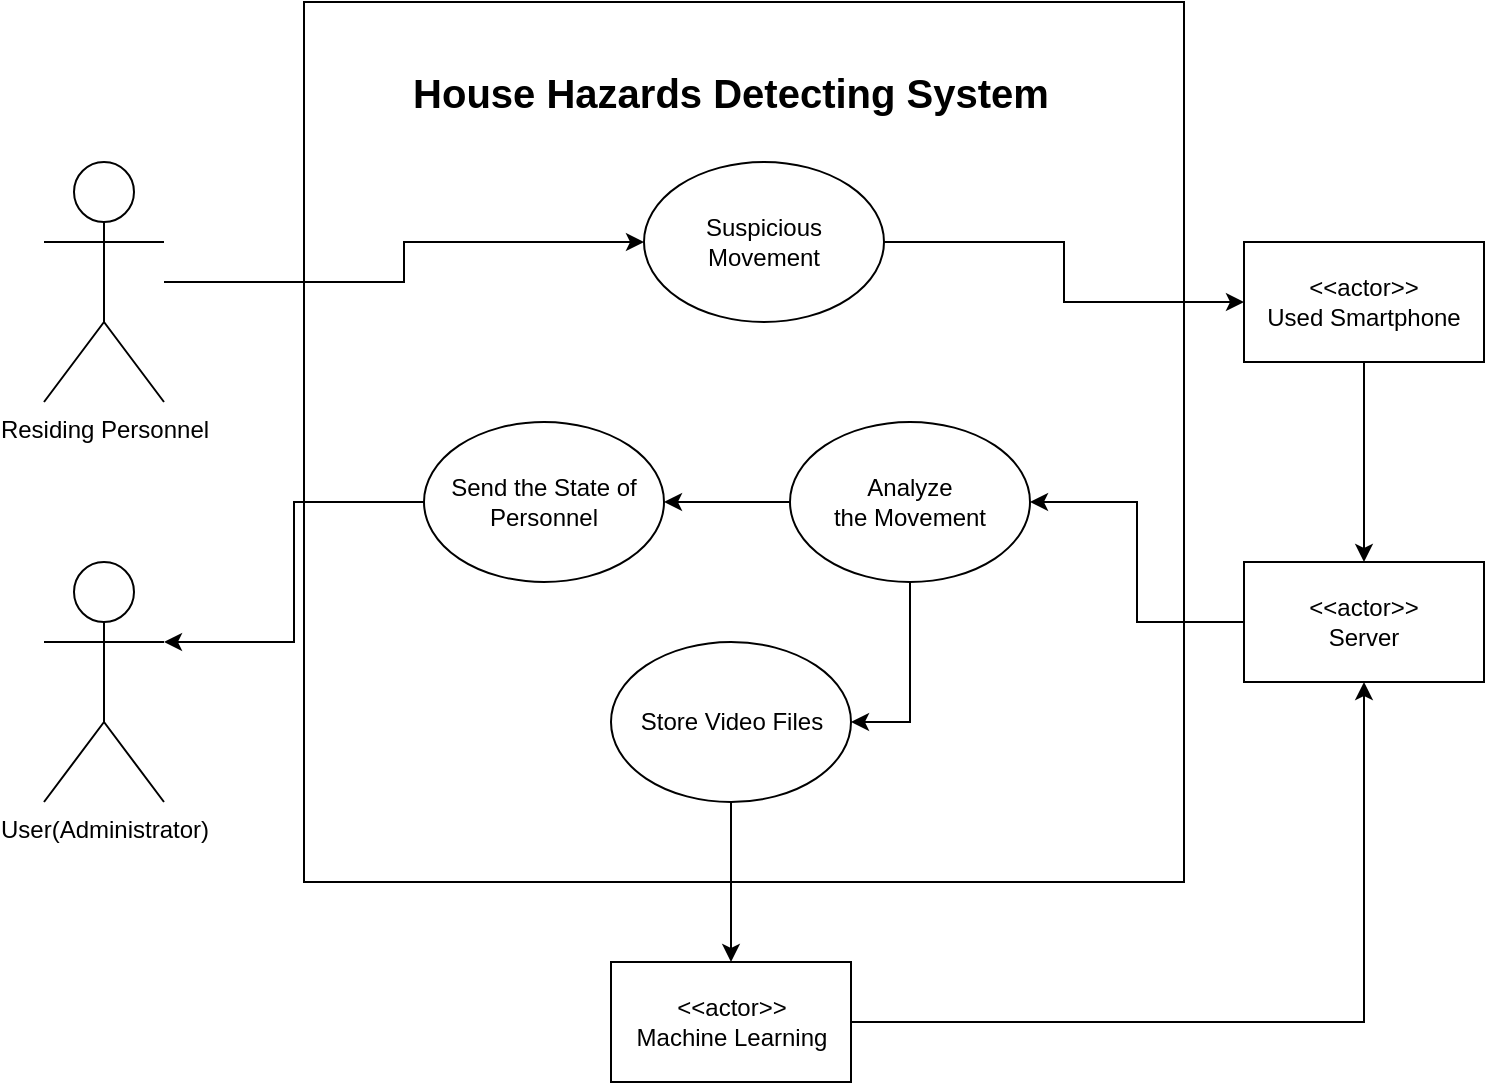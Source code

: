 <mxfile version="10.4.9" type="github"><diagram id="m-Gi7O06_4_BMmox4LSl" name="Page-1"><mxGraphModel dx="1010" dy="579" grid="1" gridSize="10" guides="1" tooltips="1" connect="1" arrows="1" fold="1" page="1" pageScale="1" pageWidth="827" pageHeight="1169" math="0" shadow="0"><root><mxCell id="0"/><mxCell id="1" parent="0"/><mxCell id="2wDLabqYy3lbjl5FjD-1-1" value="" style="rounded=0;whiteSpace=wrap;html=1;" parent="1" vertex="1"><mxGeometry x="170" y="160" width="440" height="440" as="geometry"/></mxCell><mxCell id="2wDLabqYy3lbjl5FjD-1-3" value="User(Administrator)" style="shape=umlActor;verticalLabelPosition=bottom;labelBackgroundColor=#ffffff;verticalAlign=top;html=1;outlineConnect=0;" parent="1" vertex="1"><mxGeometry x="40" y="440" width="60" height="120" as="geometry"/></mxCell><mxCell id="2wDLabqYy3lbjl5FjD-1-16" style="edgeStyle=orthogonalEdgeStyle;rounded=0;orthogonalLoop=1;jettySize=auto;html=1;" parent="1" source="2wDLabqYy3lbjl5FjD-1-5" target="2wDLabqYy3lbjl5FjD-1-10" edge="1"><mxGeometry relative="1" as="geometry"/></mxCell><mxCell id="2wDLabqYy3lbjl5FjD-1-5" value="Residing Personnel" style="shape=umlActor;verticalLabelPosition=bottom;labelBackgroundColor=#ffffff;verticalAlign=top;html=1;outlineConnect=0;" parent="1" vertex="1"><mxGeometry x="40" y="240" width="60" height="120" as="geometry"/></mxCell><mxCell id="2wDLabqYy3lbjl5FjD-1-8" value="&lt;b&gt;&lt;font style=&quot;font-size: 20px&quot;&gt;House Hazards Detecting System&lt;/font&gt;&lt;/b&gt;" style="text;html=1;strokeColor=none;fillColor=none;align=center;verticalAlign=middle;whiteSpace=wrap;rounded=0;" parent="1" vertex="1"><mxGeometry x="177" y="170" width="413" height="70" as="geometry"/></mxCell><mxCell id="2wDLabqYy3lbjl5FjD-1-21" style="edgeStyle=orthogonalEdgeStyle;rounded=0;orthogonalLoop=1;jettySize=auto;html=1;exitX=1;exitY=0.5;exitDx=0;exitDy=0;" parent="1" source="2wDLabqYy3lbjl5FjD-1-10" target="2wDLabqYy3lbjl5FjD-1-11" edge="1"><mxGeometry relative="1" as="geometry"/></mxCell><mxCell id="2wDLabqYy3lbjl5FjD-1-10" value="&lt;div&gt;Suspicious &lt;br&gt;&lt;/div&gt;&lt;div&gt;Movement&lt;/div&gt;" style="ellipse;whiteSpace=wrap;html=1;" parent="1" vertex="1"><mxGeometry x="340" y="240" width="120" height="80" as="geometry"/></mxCell><mxCell id="2wDLabqYy3lbjl5FjD-1-22" style="edgeStyle=orthogonalEdgeStyle;rounded=0;orthogonalLoop=1;jettySize=auto;html=1;exitX=0.5;exitY=1;exitDx=0;exitDy=0;entryX=0.5;entryY=0;entryDx=0;entryDy=0;" parent="1" source="2wDLabqYy3lbjl5FjD-1-11" target="2wDLabqYy3lbjl5FjD-1-12" edge="1"><mxGeometry relative="1" as="geometry"/></mxCell><mxCell id="2wDLabqYy3lbjl5FjD-1-11" value="&lt;div&gt;&amp;lt;&amp;lt;actor&amp;gt;&amp;gt;&lt;br&gt;&lt;/div&gt;&lt;div&gt;Used Smartphone&lt;/div&gt;" style="rounded=0;whiteSpace=wrap;html=1;" parent="1" vertex="1"><mxGeometry x="640" y="280" width="120" height="60" as="geometry"/></mxCell><mxCell id="2wDLabqYy3lbjl5FjD-1-23" style="edgeStyle=orthogonalEdgeStyle;rounded=0;orthogonalLoop=1;jettySize=auto;html=1;exitX=0;exitY=0.5;exitDx=0;exitDy=0;entryX=1;entryY=0.5;entryDx=0;entryDy=0;" parent="1" source="2wDLabqYy3lbjl5FjD-1-12" target="2wDLabqYy3lbjl5FjD-1-15" edge="1"><mxGeometry relative="1" as="geometry"/></mxCell><mxCell id="2wDLabqYy3lbjl5FjD-1-12" value="&lt;div&gt;&amp;lt;&amp;lt;actor&amp;gt;&amp;gt;&lt;/div&gt;&lt;div&gt;Server&lt;br&gt;&lt;/div&gt;" style="rounded=0;whiteSpace=wrap;html=1;" parent="1" vertex="1"><mxGeometry x="640" y="440" width="120" height="60" as="geometry"/></mxCell><mxCell id="2wDLabqYy3lbjl5FjD-1-26" style="edgeStyle=orthogonalEdgeStyle;rounded=0;orthogonalLoop=1;jettySize=auto;html=1;exitX=0;exitY=0.5;exitDx=0;exitDy=0;entryX=1;entryY=0.333;entryDx=0;entryDy=0;entryPerimeter=0;" parent="1" source="2wDLabqYy3lbjl5FjD-1-13" target="2wDLabqYy3lbjl5FjD-1-3" edge="1"><mxGeometry relative="1" as="geometry"/></mxCell><mxCell id="2wDLabqYy3lbjl5FjD-1-13" value="Send the State of Personnel" style="ellipse;whiteSpace=wrap;html=1;" parent="1" vertex="1"><mxGeometry x="230" y="370" width="120" height="80" as="geometry"/></mxCell><mxCell id="snqNHFd14id_Ck7y07m7-2" style="edgeStyle=orthogonalEdgeStyle;rounded=0;orthogonalLoop=1;jettySize=auto;html=1;exitX=0.5;exitY=1;exitDx=0;exitDy=0;entryX=0.5;entryY=0;entryDx=0;entryDy=0;" edge="1" parent="1" source="2wDLabqYy3lbjl5FjD-1-14" target="snqNHFd14id_Ck7y07m7-1"><mxGeometry relative="1" as="geometry"/></mxCell><mxCell id="2wDLabqYy3lbjl5FjD-1-14" value="Store Video Files" style="ellipse;whiteSpace=wrap;html=1;" parent="1" vertex="1"><mxGeometry x="323.5" y="480" width="120" height="80" as="geometry"/></mxCell><mxCell id="2wDLabqYy3lbjl5FjD-1-24" style="edgeStyle=orthogonalEdgeStyle;rounded=0;orthogonalLoop=1;jettySize=auto;html=1;exitX=0.5;exitY=1;exitDx=0;exitDy=0;entryX=1;entryY=0.5;entryDx=0;entryDy=0;" parent="1" source="2wDLabqYy3lbjl5FjD-1-15" target="2wDLabqYy3lbjl5FjD-1-14" edge="1"><mxGeometry relative="1" as="geometry"/></mxCell><mxCell id="2wDLabqYy3lbjl5FjD-1-25" style="edgeStyle=orthogonalEdgeStyle;rounded=0;orthogonalLoop=1;jettySize=auto;html=1;exitX=0;exitY=0.5;exitDx=0;exitDy=0;entryX=1;entryY=0.5;entryDx=0;entryDy=0;" parent="1" source="2wDLabqYy3lbjl5FjD-1-15" target="2wDLabqYy3lbjl5FjD-1-13" edge="1"><mxGeometry relative="1" as="geometry"/></mxCell><mxCell id="2wDLabqYy3lbjl5FjD-1-15" value="&lt;div&gt;Analyze &lt;br&gt;&lt;/div&gt;&lt;div&gt;the Movement&lt;/div&gt;" style="ellipse;whiteSpace=wrap;html=1;" parent="1" vertex="1"><mxGeometry x="413" y="370" width="120" height="80" as="geometry"/></mxCell><mxCell id="snqNHFd14id_Ck7y07m7-3" style="edgeStyle=orthogonalEdgeStyle;rounded=0;orthogonalLoop=1;jettySize=auto;html=1;exitX=1;exitY=0.5;exitDx=0;exitDy=0;entryX=0.5;entryY=1;entryDx=0;entryDy=0;" edge="1" parent="1" source="snqNHFd14id_Ck7y07m7-1" target="2wDLabqYy3lbjl5FjD-1-12"><mxGeometry relative="1" as="geometry"/></mxCell><mxCell id="snqNHFd14id_Ck7y07m7-1" value="&lt;div&gt;&amp;lt;&amp;lt;actor&amp;gt;&amp;gt;&lt;/div&gt;&lt;div&gt;Machine Learning&lt;br&gt;&lt;/div&gt;" style="rounded=0;whiteSpace=wrap;html=1;" vertex="1" parent="1"><mxGeometry x="323.5" y="640" width="120" height="60" as="geometry"/></mxCell></root></mxGraphModel></diagram></mxfile>